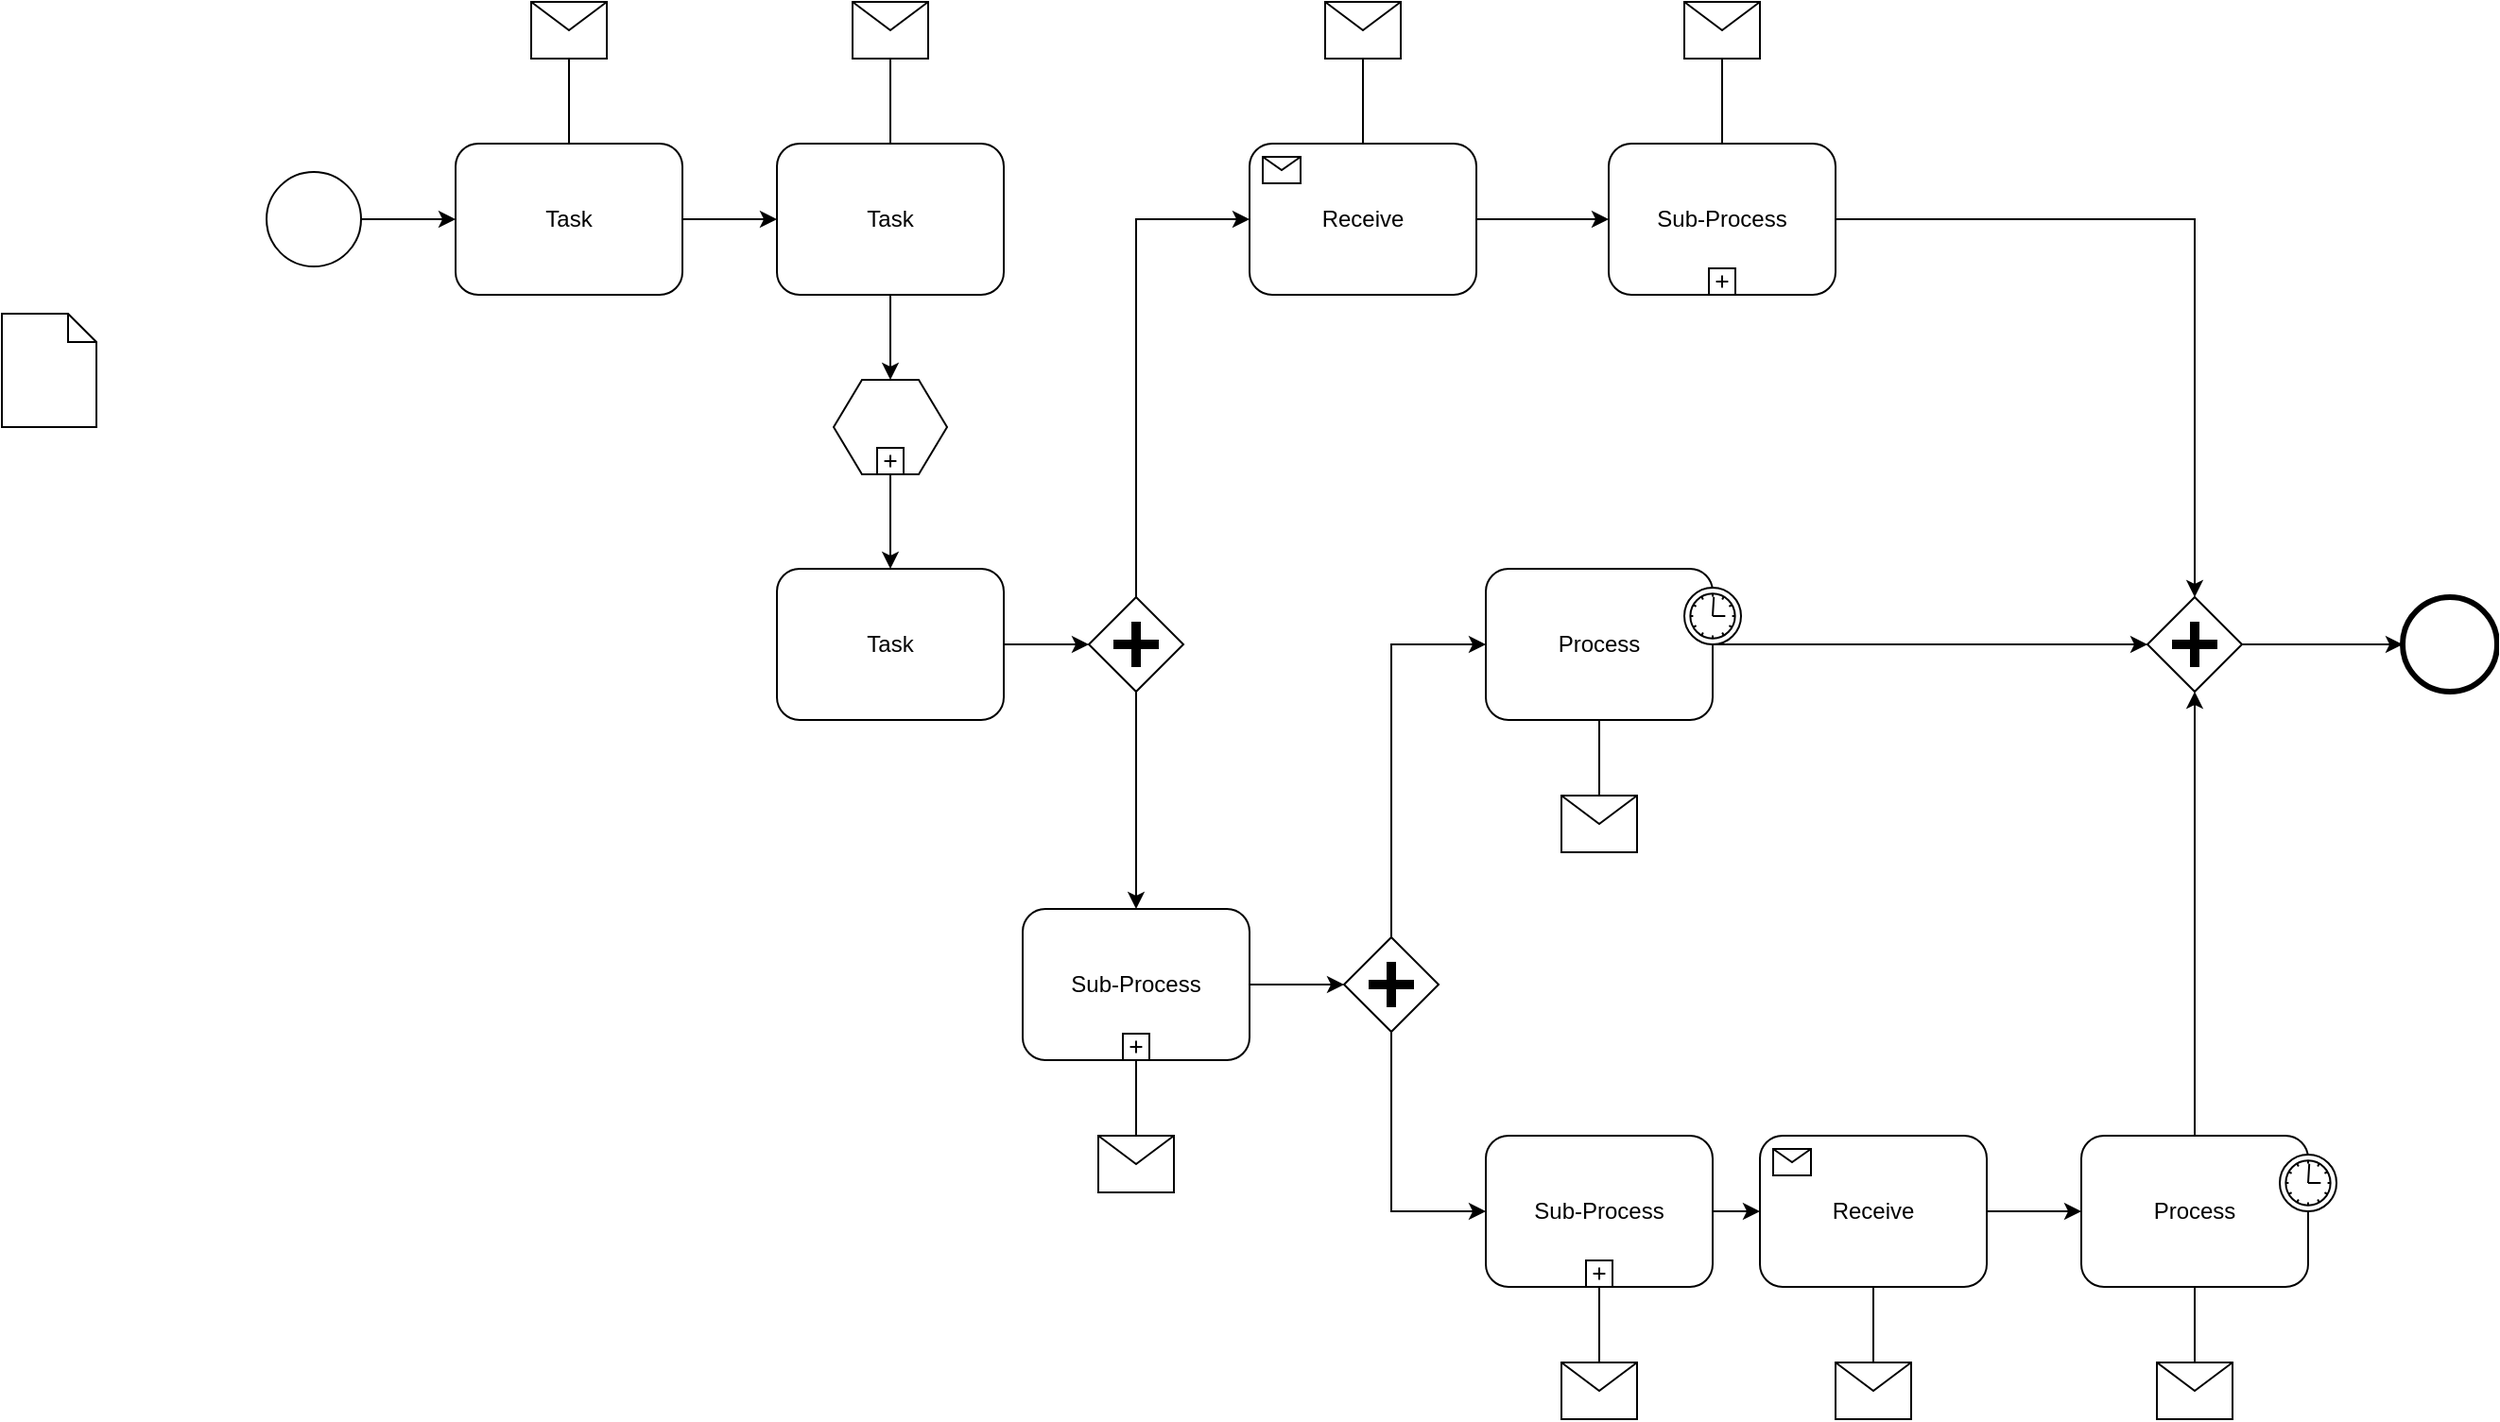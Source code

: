 <mxfile version="20.8.17" type="github">
  <diagram name="Page-1" id="2a216829-ef6e-dabb-86c1-c78162f3ba2b">
    <mxGraphModel dx="880" dy="452" grid="1" gridSize="10" guides="1" tooltips="1" connect="1" arrows="1" fold="1" page="1" pageScale="1" pageWidth="850" pageHeight="1100" background="none" math="0" shadow="0">
      <root>
        <mxCell id="0" />
        <mxCell id="1" parent="0" />
        <mxCell id="7a84cebc1def654-1" value="" style="shape=mxgraph.bpmn.shape;html=1;verticalLabelPosition=bottom;labelBackgroundColor=#ffffff;verticalAlign=top;perimeter=ellipsePerimeter;outline=standard;symbol=general;" parent="1" vertex="1">
          <mxGeometry x="260" y="265" width="50" height="50" as="geometry" />
        </mxCell>
        <mxCell id="7a84cebc1def654-2" value="Task" style="shape=ext;rounded=1;html=1;whiteSpace=wrap;" parent="1" vertex="1">
          <mxGeometry x="360" y="250" width="120" height="80" as="geometry" />
        </mxCell>
        <mxCell id="7a84cebc1def654-3" value="Task" style="shape=ext;rounded=1;html=1;whiteSpace=wrap;" parent="1" vertex="1">
          <mxGeometry x="530" y="250" width="120" height="80" as="geometry" />
        </mxCell>
        <mxCell id="7a84cebc1def654-4" value="" style="shape=message;whiteSpace=wrap;html=1;" parent="1" vertex="1">
          <mxGeometry x="400" y="175" width="40" height="30" as="geometry" />
        </mxCell>
        <mxCell id="7a84cebc1def654-5" value="" style="shape=message;whiteSpace=wrap;html=1;" parent="1" vertex="1">
          <mxGeometry x="570" y="175" width="40" height="30" as="geometry" />
        </mxCell>
        <mxCell id="7a84cebc1def654-6" value="" style="shape=hexagon;whiteSpace=wrap;html=1;perimeter=hexagonPerimeter;" parent="1" vertex="1">
          <mxGeometry x="560" y="375" width="60" height="50" as="geometry" />
        </mxCell>
        <mxCell id="7a84cebc1def654-7" value="" style="html=1;shape=plus;" parent="7a84cebc1def654-6" vertex="1">
          <mxGeometry x="0.5" y="1" width="14" height="14" relative="1" as="geometry">
            <mxPoint x="-7" y="-14" as="offset" />
          </mxGeometry>
        </mxCell>
        <mxCell id="7a84cebc1def654-8" value="Task" style="shape=ext;rounded=1;html=1;whiteSpace=wrap;" parent="1" vertex="1">
          <mxGeometry x="530" y="475" width="120" height="80" as="geometry" />
        </mxCell>
        <mxCell id="7a84cebc1def654-9" value="" style="shape=mxgraph.bpmn.shape;html=1;verticalLabelPosition=bottom;labelBackgroundColor=#ffffff;verticalAlign=top;perimeter=rhombusPerimeter;background=gateway;outline=none;symbol=parallelGw;" parent="1" vertex="1">
          <mxGeometry x="695" y="490" width="50" height="50" as="geometry" />
        </mxCell>
        <mxCell id="7a84cebc1def654-12" value="Sub-Process" style="html=1;whiteSpace=wrap;rounded=1;" parent="1" vertex="1">
          <mxGeometry x="970" y="250" width="120" height="80" as="geometry" />
        </mxCell>
        <mxCell id="7a84cebc1def654-13" value="" style="html=1;shape=plus;" parent="7a84cebc1def654-12" vertex="1">
          <mxGeometry x="0.5" y="1" width="14" height="14" relative="1" as="geometry">
            <mxPoint x="-7" y="-14" as="offset" />
          </mxGeometry>
        </mxCell>
        <mxCell id="7a84cebc1def654-14" value="Receive" style="html=1;whiteSpace=wrap;rounded=1;" parent="1" vertex="1">
          <mxGeometry x="780" y="250" width="120" height="80" as="geometry" />
        </mxCell>
        <mxCell id="7a84cebc1def654-15" value="" style="html=1;shape=message;" parent="7a84cebc1def654-14" vertex="1">
          <mxGeometry width="20" height="14" relative="1" as="geometry">
            <mxPoint x="7" y="7" as="offset" />
          </mxGeometry>
        </mxCell>
        <mxCell id="7a84cebc1def654-16" value="Process" style="html=1;whiteSpace=wrap;rounded=1;" parent="1" vertex="1">
          <mxGeometry x="905" y="475" width="120" height="80" as="geometry" />
        </mxCell>
        <mxCell id="7a84cebc1def654-17" value="" style="shape=mxgraph.bpmn.timer_start;perimeter=ellipsePerimeter;html=1;labelPosition=right;labelBackgroundColor=#ffffff;align=left;" parent="7a84cebc1def654-16" vertex="1">
          <mxGeometry x="1" width="30" height="30" relative="1" as="geometry">
            <mxPoint x="-15" y="10" as="offset" />
          </mxGeometry>
        </mxCell>
        <mxCell id="7a84cebc1def654-18" value="Process" style="html=1;whiteSpace=wrap;rounded=1;" parent="1" vertex="1">
          <mxGeometry x="1220" y="775" width="120" height="80" as="geometry" />
        </mxCell>
        <mxCell id="7a84cebc1def654-19" value="" style="shape=mxgraph.bpmn.timer_start;perimeter=ellipsePerimeter;html=1;labelPosition=right;labelBackgroundColor=#ffffff;align=left;" parent="7a84cebc1def654-18" vertex="1">
          <mxGeometry x="1" width="30" height="30" relative="1" as="geometry">
            <mxPoint x="-15" y="10" as="offset" />
          </mxGeometry>
        </mxCell>
        <mxCell id="7a84cebc1def654-20" value="Receive" style="html=1;whiteSpace=wrap;rounded=1;" parent="1" vertex="1">
          <mxGeometry x="1050" y="775" width="120" height="80" as="geometry" />
        </mxCell>
        <mxCell id="7a84cebc1def654-21" value="" style="html=1;shape=message;" parent="7a84cebc1def654-20" vertex="1">
          <mxGeometry width="20" height="14" relative="1" as="geometry">
            <mxPoint x="7" y="7" as="offset" />
          </mxGeometry>
        </mxCell>
        <mxCell id="7a84cebc1def654-22" value="Sub-Process" style="html=1;whiteSpace=wrap;rounded=1;" parent="1" vertex="1">
          <mxGeometry x="905" y="775" width="120" height="80" as="geometry" />
        </mxCell>
        <mxCell id="7a84cebc1def654-23" value="" style="html=1;shape=plus;" parent="7a84cebc1def654-22" vertex="1">
          <mxGeometry x="0.5" y="1" width="14" height="14" relative="1" as="geometry">
            <mxPoint x="-7" y="-14" as="offset" />
          </mxGeometry>
        </mxCell>
        <mxCell id="7a84cebc1def654-24" value="" style="shape=mxgraph.bpmn.shape;html=1;verticalLabelPosition=bottom;labelBackgroundColor=#ffffff;verticalAlign=top;perimeter=rhombusPerimeter;background=gateway;outline=none;symbol=parallelGw;" parent="1" vertex="1">
          <mxGeometry x="1255" y="490" width="50" height="50" as="geometry" />
        </mxCell>
        <mxCell id="7a84cebc1def654-26" value="" style="shape=mxgraph.bpmn.shape;html=1;verticalLabelPosition=bottom;labelBackgroundColor=#ffffff;verticalAlign=top;perimeter=ellipsePerimeter;outline=end;symbol=general;" parent="1" vertex="1">
          <mxGeometry x="1390" y="490.0" width="50" height="50" as="geometry" />
        </mxCell>
        <mxCell id="7a84cebc1def654-27" value="" style="shape=message;whiteSpace=wrap;html=1;" parent="1" vertex="1">
          <mxGeometry x="820" y="175" width="40" height="30" as="geometry" />
        </mxCell>
        <mxCell id="7a84cebc1def654-28" value="" style="shape=message;whiteSpace=wrap;html=1;" parent="1" vertex="1">
          <mxGeometry x="1010" y="175" width="40" height="30" as="geometry" />
        </mxCell>
        <mxCell id="7a84cebc1def654-29" value="Sub-Process" style="html=1;whiteSpace=wrap;rounded=1;" parent="1" vertex="1">
          <mxGeometry x="660" y="655" width="120" height="80" as="geometry" />
        </mxCell>
        <mxCell id="7a84cebc1def654-30" value="" style="html=1;shape=plus;" parent="7a84cebc1def654-29" vertex="1">
          <mxGeometry x="0.5" y="1" width="14" height="14" relative="1" as="geometry">
            <mxPoint x="-7" y="-14" as="offset" />
          </mxGeometry>
        </mxCell>
        <mxCell id="7a84cebc1def654-31" value="" style="shape=message;whiteSpace=wrap;html=1;" parent="1" vertex="1">
          <mxGeometry x="700" y="775" width="40" height="30" as="geometry" />
        </mxCell>
        <mxCell id="7a84cebc1def654-32" value="" style="shape=message;whiteSpace=wrap;html=1;" parent="1" vertex="1">
          <mxGeometry x="1090" y="895" width="40" height="30" as="geometry" />
        </mxCell>
        <mxCell id="7a84cebc1def654-33" value="" style="shape=message;whiteSpace=wrap;html=1;" parent="1" vertex="1">
          <mxGeometry x="1260" y="895" width="40" height="30" as="geometry" />
        </mxCell>
        <mxCell id="7a84cebc1def654-34" value="" style="shape=message;whiteSpace=wrap;html=1;" parent="1" vertex="1">
          <mxGeometry x="945" y="895" width="40" height="30" as="geometry" />
        </mxCell>
        <mxCell id="7a84cebc1def654-35" value="" style="shape=message;whiteSpace=wrap;html=1;" parent="1" vertex="1">
          <mxGeometry x="945" y="595" width="40" height="30" as="geometry" />
        </mxCell>
        <mxCell id="7a84cebc1def654-36" style="edgeStyle=orthogonalEdgeStyle;rounded=0;html=1;jettySize=auto;orthogonalLoop=1;" parent="1" source="7a84cebc1def654-1" target="7a84cebc1def654-2" edge="1">
          <mxGeometry relative="1" as="geometry" />
        </mxCell>
        <mxCell id="7a84cebc1def654-37" style="edgeStyle=orthogonalEdgeStyle;rounded=0;html=1;jettySize=auto;orthogonalLoop=1;endArrow=none;endFill=0;" parent="1" source="7a84cebc1def654-4" target="7a84cebc1def654-2" edge="1">
          <mxGeometry relative="1" as="geometry" />
        </mxCell>
        <mxCell id="7a84cebc1def654-38" style="edgeStyle=orthogonalEdgeStyle;rounded=0;html=1;jettySize=auto;orthogonalLoop=1;endArrow=none;endFill=0;" parent="1" source="7a84cebc1def654-5" target="7a84cebc1def654-3" edge="1">
          <mxGeometry relative="1" as="geometry" />
        </mxCell>
        <mxCell id="7a84cebc1def654-39" style="edgeStyle=orthogonalEdgeStyle;rounded=0;html=1;jettySize=auto;orthogonalLoop=1;" parent="1" source="7a84cebc1def654-2" target="7a84cebc1def654-3" edge="1">
          <mxGeometry relative="1" as="geometry" />
        </mxCell>
        <mxCell id="7a84cebc1def654-40" style="edgeStyle=orthogonalEdgeStyle;rounded=0;html=1;jettySize=auto;orthogonalLoop=1;" parent="1" source="7a84cebc1def654-14" target="7a84cebc1def654-12" edge="1">
          <mxGeometry relative="1" as="geometry" />
        </mxCell>
        <mxCell id="7a84cebc1def654-41" style="edgeStyle=orthogonalEdgeStyle;rounded=0;html=1;jettySize=auto;orthogonalLoop=1;endArrow=none;endFill=0;" parent="1" source="7a84cebc1def654-27" target="7a84cebc1def654-14" edge="1">
          <mxGeometry relative="1" as="geometry" />
        </mxCell>
        <mxCell id="7a84cebc1def654-42" style="edgeStyle=orthogonalEdgeStyle;rounded=0;html=1;jettySize=auto;orthogonalLoop=1;endArrow=none;endFill=0;" parent="1" source="7a84cebc1def654-28" target="7a84cebc1def654-12" edge="1">
          <mxGeometry relative="1" as="geometry" />
        </mxCell>
        <mxCell id="7a84cebc1def654-43" style="edgeStyle=orthogonalEdgeStyle;rounded=0;html=1;jettySize=auto;orthogonalLoop=1;" parent="1" source="7a84cebc1def654-12" target="7a84cebc1def654-24" edge="1">
          <mxGeometry relative="1" as="geometry">
            <mxPoint x="1290.0" y="475" as="targetPoint" />
            <Array as="points">
              <mxPoint x="1280" y="290" />
            </Array>
          </mxGeometry>
        </mxCell>
        <mxCell id="7a84cebc1def654-44" style="edgeStyle=orthogonalEdgeStyle;rounded=0;html=1;jettySize=auto;orthogonalLoop=1;" parent="1" source="7a84cebc1def654-16" target="7a84cebc1def654-24" edge="1">
          <mxGeometry relative="1" as="geometry" />
        </mxCell>
        <mxCell id="7a84cebc1def654-45" style="edgeStyle=orthogonalEdgeStyle;rounded=0;html=1;jettySize=auto;orthogonalLoop=1;" parent="1" source="7a84cebc1def654-18" target="7a84cebc1def654-24" edge="1">
          <mxGeometry relative="1" as="geometry" />
        </mxCell>
        <mxCell id="7a84cebc1def654-46" style="edgeStyle=orthogonalEdgeStyle;rounded=0;html=1;jettySize=auto;orthogonalLoop=1;" parent="1" source="7a84cebc1def654-24" target="7a84cebc1def654-26" edge="1">
          <mxGeometry relative="1" as="geometry" />
        </mxCell>
        <mxCell id="7a84cebc1def654-47" style="edgeStyle=orthogonalEdgeStyle;rounded=0;html=1;jettySize=auto;orthogonalLoop=1;" parent="1" source="7a84cebc1def654-3" target="7a84cebc1def654-6" edge="1">
          <mxGeometry relative="1" as="geometry" />
        </mxCell>
        <mxCell id="7a84cebc1def654-48" style="edgeStyle=orthogonalEdgeStyle;rounded=0;html=1;jettySize=auto;orthogonalLoop=1;" parent="1" source="7a84cebc1def654-6" target="7a84cebc1def654-8" edge="1">
          <mxGeometry relative="1" as="geometry" />
        </mxCell>
        <mxCell id="7a84cebc1def654-49" style="edgeStyle=orthogonalEdgeStyle;rounded=0;html=1;jettySize=auto;orthogonalLoop=1;" parent="1" source="7a84cebc1def654-8" target="7a84cebc1def654-9" edge="1">
          <mxGeometry relative="1" as="geometry" />
        </mxCell>
        <mxCell id="7a84cebc1def654-50" style="edgeStyle=orthogonalEdgeStyle;rounded=0;html=1;jettySize=auto;orthogonalLoop=1;" parent="1" source="7a84cebc1def654-9" target="7a84cebc1def654-14" edge="1">
          <mxGeometry relative="1" as="geometry">
            <Array as="points">
              <mxPoint x="720" y="290" />
            </Array>
          </mxGeometry>
        </mxCell>
        <mxCell id="7a84cebc1def654-51" style="edgeStyle=orthogonalEdgeStyle;rounded=0;html=1;jettySize=auto;orthogonalLoop=1;" parent="1" source="7a84cebc1def654-9" target="7a84cebc1def654-29" edge="1">
          <mxGeometry relative="1" as="geometry" />
        </mxCell>
        <mxCell id="7a84cebc1def654-52" style="edgeStyle=orthogonalEdgeStyle;rounded=0;html=1;jettySize=auto;orthogonalLoop=1;endArrow=none;endFill=0;" parent="1" source="7a84cebc1def654-31" target="7a84cebc1def654-29" edge="1">
          <mxGeometry relative="1" as="geometry" />
        </mxCell>
        <mxCell id="7a84cebc1def654-53" value="" style="shape=mxgraph.bpmn.shape;html=1;verticalLabelPosition=bottom;labelBackgroundColor=#ffffff;verticalAlign=top;perimeter=rhombusPerimeter;background=gateway;outline=none;symbol=parallelGw;" parent="1" vertex="1">
          <mxGeometry x="830" y="670" width="50" height="50" as="geometry" />
        </mxCell>
        <mxCell id="7a84cebc1def654-54" style="edgeStyle=orthogonalEdgeStyle;rounded=0;html=1;jettySize=auto;orthogonalLoop=1;" parent="1" source="7a84cebc1def654-53" target="7a84cebc1def654-22" edge="1">
          <mxGeometry relative="1" as="geometry">
            <Array as="points">
              <mxPoint x="855" y="815" />
            </Array>
          </mxGeometry>
        </mxCell>
        <mxCell id="7a84cebc1def654-55" style="edgeStyle=orthogonalEdgeStyle;rounded=0;html=1;jettySize=auto;orthogonalLoop=1;" parent="1" source="7a84cebc1def654-53" target="7a84cebc1def654-16" edge="1">
          <mxGeometry relative="1" as="geometry">
            <Array as="points">
              <mxPoint x="855" y="515" />
            </Array>
          </mxGeometry>
        </mxCell>
        <mxCell id="7a84cebc1def654-56" style="edgeStyle=orthogonalEdgeStyle;rounded=0;html=1;jettySize=auto;orthogonalLoop=1;endArrow=none;endFill=0;" parent="1" source="7a84cebc1def654-35" target="7a84cebc1def654-16" edge="1">
          <mxGeometry relative="1" as="geometry" />
        </mxCell>
        <mxCell id="7a84cebc1def654-58" style="edgeStyle=orthogonalEdgeStyle;rounded=0;html=1;jettySize=auto;orthogonalLoop=1;" parent="1" source="7a84cebc1def654-29" target="7a84cebc1def654-53" edge="1">
          <mxGeometry relative="1" as="geometry" />
        </mxCell>
        <mxCell id="7a84cebc1def654-59" style="edgeStyle=orthogonalEdgeStyle;rounded=0;html=1;jettySize=auto;orthogonalLoop=1;" parent="1" source="7a84cebc1def654-22" target="7a84cebc1def654-20" edge="1">
          <mxGeometry relative="1" as="geometry" />
        </mxCell>
        <mxCell id="7a84cebc1def654-60" style="edgeStyle=orthogonalEdgeStyle;rounded=0;html=1;jettySize=auto;orthogonalLoop=1;endArrow=none;endFill=0;" parent="1" source="7a84cebc1def654-34" target="7a84cebc1def654-22" edge="1">
          <mxGeometry relative="1" as="geometry" />
        </mxCell>
        <mxCell id="7a84cebc1def654-61" style="edgeStyle=orthogonalEdgeStyle;rounded=0;html=1;jettySize=auto;orthogonalLoop=1;endArrow=none;endFill=0;" parent="1" source="7a84cebc1def654-32" target="7a84cebc1def654-20" edge="1">
          <mxGeometry relative="1" as="geometry" />
        </mxCell>
        <mxCell id="7a84cebc1def654-63" style="edgeStyle=orthogonalEdgeStyle;rounded=0;html=1;jettySize=auto;orthogonalLoop=1;endArrow=none;endFill=0;" parent="1" source="7a84cebc1def654-33" target="7a84cebc1def654-18" edge="1">
          <mxGeometry relative="1" as="geometry" />
        </mxCell>
        <mxCell id="7a84cebc1def654-64" style="edgeStyle=orthogonalEdgeStyle;rounded=0;html=1;jettySize=auto;orthogonalLoop=1;" parent="1" source="7a84cebc1def654-20" target="7a84cebc1def654-18" edge="1">
          <mxGeometry relative="1" as="geometry" />
        </mxCell>
        <mxCell id="xcf2dydyv8335VmhDi4d-1" value="" style="shape=mxgraph.bpmn.data;labelPosition=center;verticalLabelPosition=bottom;align=center;verticalAlign=top;whiteSpace=wrap;size=15;html=1;" vertex="1" parent="1">
          <mxGeometry x="120" y="340" width="50" height="60" as="geometry" />
        </mxCell>
      </root>
    </mxGraphModel>
  </diagram>
</mxfile>
